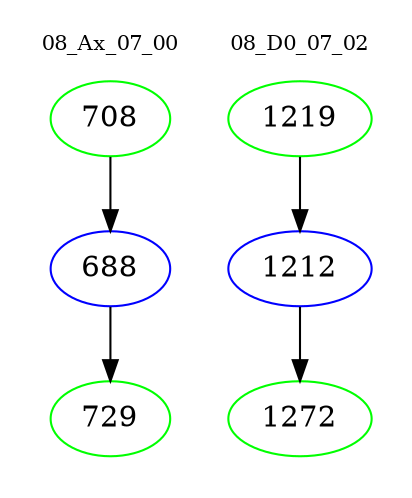 digraph{
subgraph cluster_0 {
color = white
label = "08_Ax_07_00";
fontsize=10;
T0_708 [label="708", color="green"]
T0_708 -> T0_688 [color="black"]
T0_688 [label="688", color="blue"]
T0_688 -> T0_729 [color="black"]
T0_729 [label="729", color="green"]
}
subgraph cluster_1 {
color = white
label = "08_D0_07_02";
fontsize=10;
T1_1219 [label="1219", color="green"]
T1_1219 -> T1_1212 [color="black"]
T1_1212 [label="1212", color="blue"]
T1_1212 -> T1_1272 [color="black"]
T1_1272 [label="1272", color="green"]
}
}
